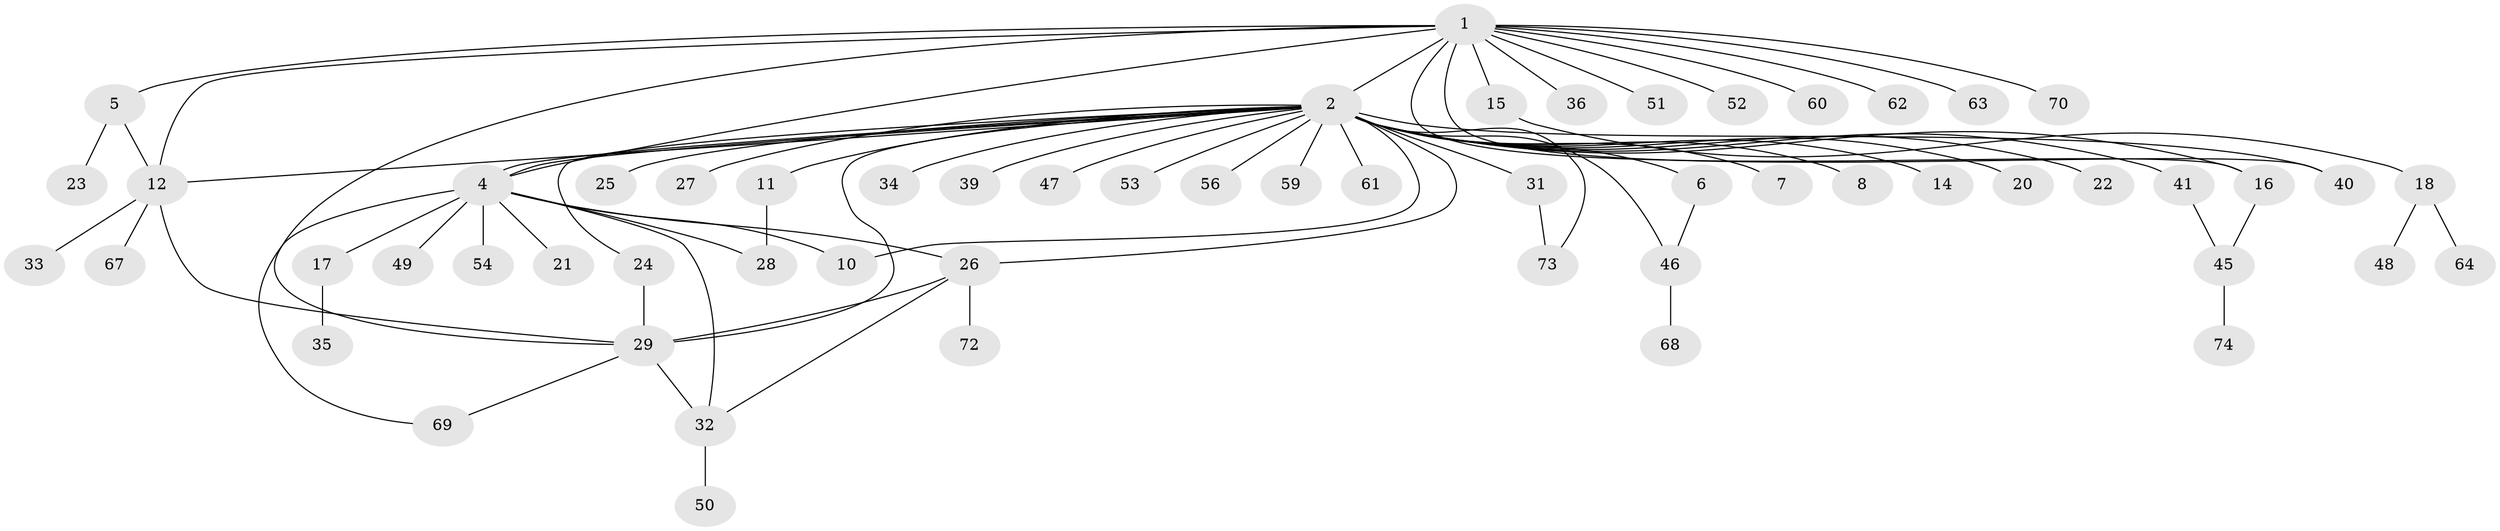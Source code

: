 // original degree distribution, {9: 0.02631578947368421, 7: 0.013157894736842105, 29: 0.013157894736842105, 13: 0.013157894736842105, 4: 0.06578947368421052, 2: 0.25, 1: 0.5131578947368421, 3: 0.06578947368421052, 6: 0.02631578947368421, 5: 0.013157894736842105}
// Generated by graph-tools (version 1.1) at 2025/41/03/06/25 10:41:46]
// undirected, 58 vertices, 76 edges
graph export_dot {
graph [start="1"]
  node [color=gray90,style=filled];
  1 [super="+9"];
  2 [super="+3"];
  4 [super="+44"];
  5 [super="+13"];
  6;
  7;
  8;
  10 [super="+76"];
  11;
  12 [super="+43"];
  14;
  15;
  16 [super="+19"];
  17 [super="+71"];
  18 [super="+30"];
  20;
  21 [super="+75"];
  22 [super="+38"];
  23;
  24;
  25 [super="+66"];
  26 [super="+37"];
  27;
  28 [super="+58"];
  29 [super="+65"];
  31;
  32;
  33;
  34;
  35;
  36;
  39 [super="+42"];
  40;
  41;
  45 [super="+57"];
  46 [super="+55"];
  47;
  48;
  49;
  50;
  51;
  52;
  53;
  54;
  56;
  59;
  60;
  61;
  62;
  63;
  64;
  67;
  68;
  69;
  70;
  72;
  73;
  74;
  1 -- 2;
  1 -- 4;
  1 -- 5;
  1 -- 12;
  1 -- 63;
  1 -- 70;
  1 -- 36;
  1 -- 40;
  1 -- 15;
  1 -- 16 [weight=2];
  1 -- 51;
  1 -- 52;
  1 -- 60;
  1 -- 62;
  1 -- 29;
  2 -- 4 [weight=2];
  2 -- 4;
  2 -- 14;
  2 -- 40;
  2 -- 6;
  2 -- 7;
  2 -- 8;
  2 -- 73;
  2 -- 10;
  2 -- 11;
  2 -- 12;
  2 -- 16;
  2 -- 20;
  2 -- 22;
  2 -- 24;
  2 -- 25;
  2 -- 26;
  2 -- 27;
  2 -- 29;
  2 -- 31;
  2 -- 34;
  2 -- 39;
  2 -- 41;
  2 -- 46;
  2 -- 47;
  2 -- 53;
  2 -- 56;
  2 -- 59;
  2 -- 61;
  4 -- 10;
  4 -- 17;
  4 -- 21;
  4 -- 26;
  4 -- 28;
  4 -- 32;
  4 -- 49;
  4 -- 54;
  4 -- 69;
  5 -- 12;
  5 -- 23;
  6 -- 46;
  11 -- 28;
  12 -- 33;
  12 -- 67;
  12 -- 29;
  15 -- 18;
  16 -- 45;
  17 -- 35;
  18 -- 64;
  18 -- 48;
  24 -- 29;
  26 -- 32;
  26 -- 72;
  26 -- 29;
  29 -- 32;
  29 -- 69;
  31 -- 73;
  32 -- 50;
  41 -- 45;
  45 -- 74;
  46 -- 68;
}
